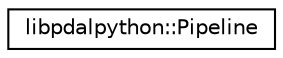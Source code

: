 digraph "Graphical Class Hierarchy"
{
  edge [fontname="Helvetica",fontsize="10",labelfontname="Helvetica",labelfontsize="10"];
  node [fontname="Helvetica",fontsize="10",shape=record];
  rankdir="LR";
  Node1 [label="libpdalpython::Pipeline",height=0.2,width=0.4,color="black", fillcolor="white", style="filled",URL="$classlibpdalpython_1_1Pipeline.html"];
}
